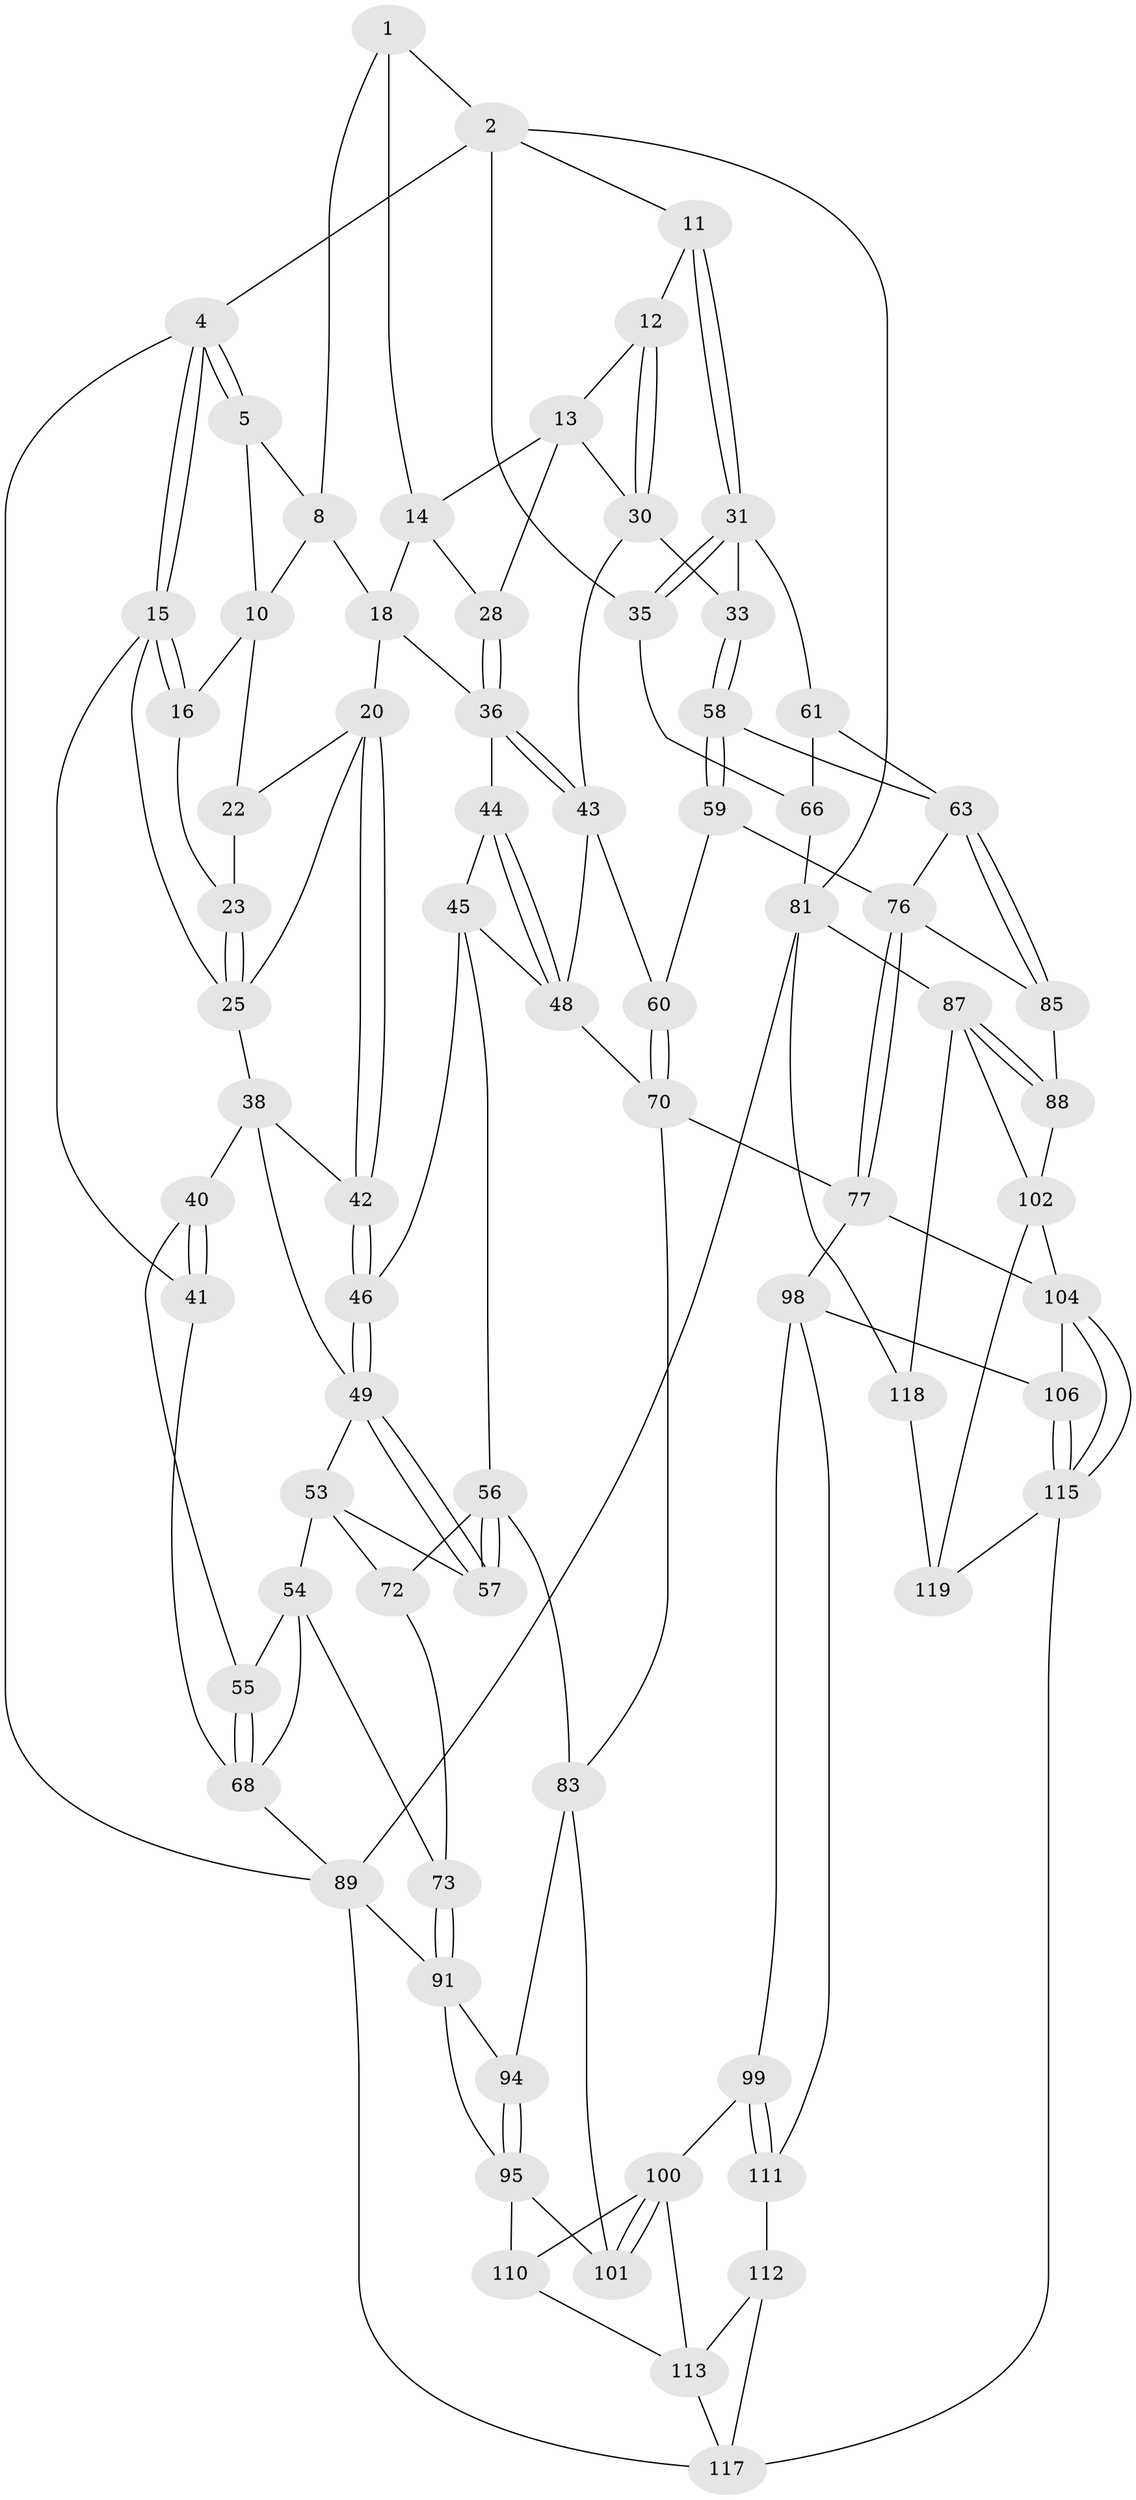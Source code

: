 // Generated by graph-tools (version 1.1) at 2025/24/03/03/25 07:24:38]
// undirected, 74 vertices, 161 edges
graph export_dot {
graph [start="1"]
  node [color=gray90,style=filled];
  1 [pos="+0.6001212174403537+0",super="+7"];
  2 [pos="+0.8919130238051663+0",super="+3"];
  4 [pos="+0+0"];
  5 [pos="+0.30322164278191754+0",super="+6"];
  8 [pos="+0.43967337733684914+0.07092857195425308",super="+9"];
  10 [pos="+0.2659120168890666+0.010312213047170221",super="+17"];
  11 [pos="+0.7714783700474239+0.13221083608792636"];
  12 [pos="+0.7650221680787148+0.13572479372444843"];
  13 [pos="+0.5855059648205786+0.1456715547670585",super="+27"];
  14 [pos="+0.5672665005470319+0.1421687231701571",super="+24"];
  15 [pos="+0+0",super="+26"];
  16 [pos="+0.08477896436246864+0.09942274960634775"];
  18 [pos="+0.3814788558751789+0.1991626083760809",super="+19"];
  20 [pos="+0.31184540960547585+0.26897042333136045",super="+21"];
  22 [pos="+0.2269057263343801+0.1802116185127922"];
  23 [pos="+0.09985341143058282+0.1608062803213071"];
  25 [pos="+0.0763703196392005+0.21669406571132072",super="+29"];
  28 [pos="+0.5439096640867674+0.2664805984101922"];
  30 [pos="+0.6754720715252377+0.31390799486632287",super="+34"];
  31 [pos="+0.8899580777222544+0.2612946736186234",super="+32"];
  33 [pos="+0.7689679796346623+0.4077834549444594"];
  35 [pos="+1+0.2416085781165616"];
  36 [pos="+0.5000930390778326+0.32555062806519103",super="+37"];
  38 [pos="+0.09577041953304195+0.3629899077559659",super="+39"];
  40 [pos="+0.00845377861158667+0.40395210649422547"];
  41 [pos="+0+0.3910822371404157"];
  42 [pos="+0.2156166954390111+0.38310387082045927"];
  43 [pos="+0.5399987524847019+0.4346501181005478",super="+47"];
  44 [pos="+0.37292955357624813+0.41281937031630583"];
  45 [pos="+0.3438450999621139+0.43394223498527057",super="+52"];
  46 [pos="+0.23888273721159098+0.4510762715854871"];
  48 [pos="+0.4114688461448287+0.43890226040342917",super="+51"];
  49 [pos="+0.23658315346594444+0.4635022288984636",super="+50"];
  53 [pos="+0.12596893933924969+0.5301391166439735",super="+67"];
  54 [pos="+0.08366868095129426+0.5370430078154628",super="+71"];
  55 [pos="+0.05198734902300685+0.5192119813735221"];
  56 [pos="+0.31074617277946603+0.5936867240244721",super="+75"];
  57 [pos="+0.2439432050085248+0.4895823915969414"];
  58 [pos="+0.7095180250213774+0.5136652816528439",super="+65"];
  59 [pos="+0.6147288116216323+0.5409388434049279",super="+74"];
  60 [pos="+0.5409571644110456+0.4885781702120933"];
  61 [pos="+0.8388650098494603+0.44634495020982873",super="+62"];
  63 [pos="+0.8710228415323124+0.5793760219629339",super="+64"];
  66 [pos="+1+0.32778812086311504",super="+80"];
  68 [pos="+0+0.6343849160499672",super="+69"];
  70 [pos="+0.5011304043262071+0.5431013450385392",super="+79"];
  72 [pos="+0.16512285773754967+0.611916579190616"];
  73 [pos="+0.11015308467729441+0.651236167988678"];
  76 [pos="+0.6422192285171019+0.7316900962308397",super="+84"];
  77 [pos="+0.6271417405164087+0.7476062915546189",super="+78"];
  81 [pos="+1+1",super="+82"];
  83 [pos="+0.3091208668341698+0.6506081483316971",super="+93"];
  85 [pos="+0.8794986153591536+0.6166287623393482",super="+86"];
  87 [pos="+1+0.7789012313043341",super="+108"];
  88 [pos="+0.915768574352889+0.656631951196613",super="+97"];
  89 [pos="+0+0.7458488802394421",super="+90"];
  91 [pos="+0.11270176677383906+0.6734553129505298",super="+92"];
  94 [pos="+0.15698589450154088+0.6973996295421583"];
  95 [pos="+0.19031953493330514+0.7912554913473957",super="+96"];
  98 [pos="+0.4410166684248076+0.7723950011034781",super="+107"];
  99 [pos="+0.33625356286780794+0.7801429089983666"];
  100 [pos="+0.3309686704990423+0.7758633645623771",super="+109"];
  101 [pos="+0.2999593418229197+0.7321996318838615"];
  102 [pos="+0.8774254885900469+0.8546127492600681",super="+103"];
  104 [pos="+0.7422540503899201+0.8917838475085537",super="+105"];
  106 [pos="+0.5941859969200562+0.824724917846161"];
  110 [pos="+0.13638639212998682+0.9082294718122162"];
  111 [pos="+0.36201630100968635+0.8481680773163629",super="+114"];
  112 [pos="+0.31053160149608655+0.9431779601599418",super="+123"];
  113 [pos="+0.30440180397959643+0.947959248120599",super="+116"];
  115 [pos="+0.6927946643279808+1",super="+121"];
  117 [pos="+0.11819603344580176+1",super="+124"];
  118 [pos="+0.9490743421162456+0.9253986918776441",super="+122"];
  119 [pos="+0.8402966302672942+1",super="+120"];
  1 -- 2;
  1 -- 8;
  1 -- 14;
  2 -- 11;
  2 -- 81;
  2 -- 35;
  2 -- 4;
  4 -- 5;
  4 -- 5;
  4 -- 15;
  4 -- 15;
  4 -- 89;
  5 -- 10;
  5 -- 8;
  8 -- 10;
  8 -- 18;
  10 -- 16;
  10 -- 22;
  11 -- 12;
  11 -- 31;
  11 -- 31;
  12 -- 13;
  12 -- 30;
  12 -- 30;
  13 -- 14;
  13 -- 28;
  13 -- 30;
  14 -- 18;
  14 -- 28;
  15 -- 16;
  15 -- 16;
  15 -- 25;
  15 -- 41;
  16 -- 23;
  18 -- 20;
  18 -- 36;
  20 -- 42;
  20 -- 42;
  20 -- 22;
  20 -- 25;
  22 -- 23;
  23 -- 25;
  23 -- 25;
  25 -- 38;
  28 -- 36;
  28 -- 36;
  30 -- 33;
  30 -- 43;
  31 -- 35;
  31 -- 35;
  31 -- 33;
  31 -- 61;
  33 -- 58;
  33 -- 58;
  35 -- 66;
  36 -- 43;
  36 -- 43;
  36 -- 44;
  38 -- 42;
  38 -- 40;
  38 -- 49;
  40 -- 41;
  40 -- 41;
  40 -- 55;
  41 -- 68;
  42 -- 46;
  42 -- 46;
  43 -- 48;
  43 -- 60;
  44 -- 45;
  44 -- 48;
  44 -- 48;
  45 -- 46;
  45 -- 56;
  45 -- 48;
  46 -- 49;
  46 -- 49;
  48 -- 70;
  49 -- 57;
  49 -- 57;
  49 -- 53;
  53 -- 54;
  53 -- 72;
  53 -- 57;
  54 -- 55;
  54 -- 73;
  54 -- 68;
  55 -- 68;
  55 -- 68;
  56 -- 57;
  56 -- 57;
  56 -- 83;
  56 -- 72;
  58 -- 59 [weight=2];
  58 -- 59;
  58 -- 63;
  59 -- 60;
  59 -- 76;
  60 -- 70;
  60 -- 70;
  61 -- 66 [weight=2];
  61 -- 63;
  63 -- 85;
  63 -- 85;
  63 -- 76;
  66 -- 81;
  68 -- 89;
  70 -- 83;
  70 -- 77;
  72 -- 73;
  73 -- 91;
  73 -- 91;
  76 -- 77;
  76 -- 77;
  76 -- 85;
  77 -- 104;
  77 -- 98;
  81 -- 87;
  81 -- 118;
  81 -- 89;
  83 -- 101;
  83 -- 94;
  85 -- 88 [weight=2];
  87 -- 88;
  87 -- 88;
  87 -- 118;
  87 -- 102;
  88 -- 102;
  89 -- 117;
  89 -- 91;
  91 -- 94;
  91 -- 95;
  94 -- 95;
  94 -- 95;
  95 -- 101;
  95 -- 110;
  98 -- 99;
  98 -- 106;
  98 -- 111;
  99 -- 100;
  99 -- 111;
  99 -- 111;
  100 -- 101;
  100 -- 101;
  100 -- 113;
  100 -- 110;
  102 -- 104;
  102 -- 119;
  104 -- 115;
  104 -- 115;
  104 -- 106;
  106 -- 115;
  106 -- 115;
  110 -- 113;
  111 -- 112 [weight=2];
  112 -- 113;
  112 -- 117;
  113 -- 117;
  115 -- 119;
  115 -- 117;
  118 -- 119 [weight=2];
}
